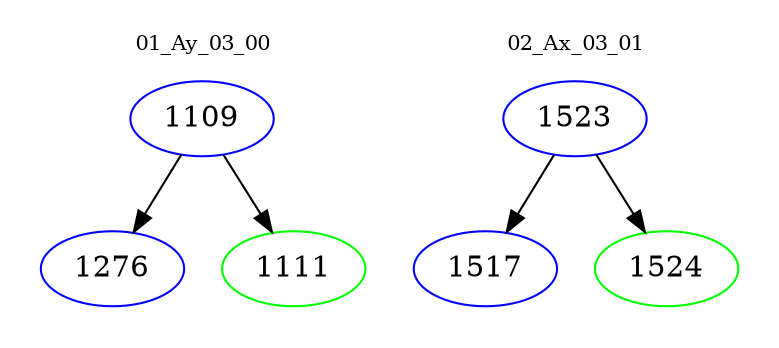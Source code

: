 digraph{
subgraph cluster_0 {
color = white
label = "01_Ay_03_00";
fontsize=10;
T0_1109 [label="1109", color="blue"]
T0_1109 -> T0_1276 [color="black"]
T0_1276 [label="1276", color="blue"]
T0_1109 -> T0_1111 [color="black"]
T0_1111 [label="1111", color="green"]
}
subgraph cluster_1 {
color = white
label = "02_Ax_03_01";
fontsize=10;
T1_1523 [label="1523", color="blue"]
T1_1523 -> T1_1517 [color="black"]
T1_1517 [label="1517", color="blue"]
T1_1523 -> T1_1524 [color="black"]
T1_1524 [label="1524", color="green"]
}
}
